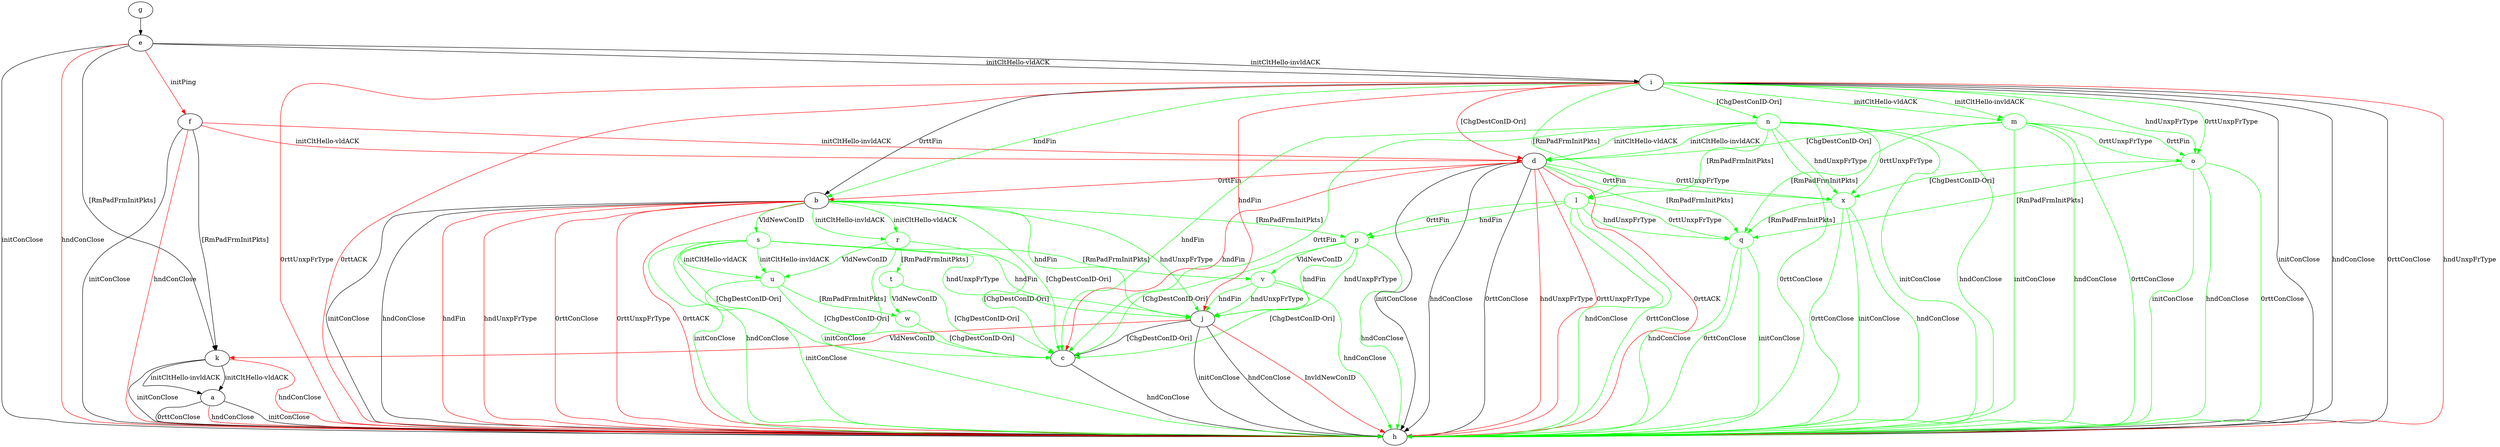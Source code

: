 digraph "" {
	a -> h	[key=0,
		label="initConClose "];
	a -> h	[key=1,
		label="0rttConClose "];
	a -> h	[key=2,
		color=red,
		label="hndConClose "];
	b -> c	[key=0,
		color=green,
		label="[ChgDestConID-Ori] "];
	b -> h	[key=0,
		label="initConClose "];
	b -> h	[key=1,
		label="hndConClose "];
	b -> h	[key=2,
		color=red,
		label="hndFin "];
	b -> h	[key=3,
		color=red,
		label="hndUnxpFrType "];
	b -> h	[key=4,
		color=red,
		label="0rttConClose "];
	b -> h	[key=5,
		color=red,
		label="0rttUnxpFrType "];
	b -> h	[key=6,
		color=red,
		label="0rttACK "];
	b -> j	[key=0,
		color=green,
		label="hndFin "];
	b -> j	[key=1,
		color=green,
		label="hndUnxpFrType "];
	p	[color=green];
	b -> p	[key=0,
		color=green,
		label="[RmPadFrmInitPkts] "];
	r	[color=green];
	b -> r	[key=0,
		color=green,
		label="initCltHello-vldACK "];
	b -> r	[key=1,
		color=green,
		label="initCltHello-invldACK "];
	s	[color=green];
	b -> s	[key=0,
		color=green,
		label="VldNewConID "];
	c -> h	[key=0,
		label="hndConClose "];
	d -> b	[key=0,
		color=red,
		label="0rttFin "];
	d -> c	[key=0,
		color=red,
		label="hndFin "];
	d -> h	[key=0,
		label="initConClose "];
	d -> h	[key=1,
		label="hndConClose "];
	d -> h	[key=2,
		label="0rttConClose "];
	d -> h	[key=3,
		color=red,
		label="hndUnxpFrType "];
	d -> h	[key=4,
		color=red,
		label="0rttUnxpFrType "];
	d -> h	[key=5,
		color=red,
		label="0rttACK "];
	q	[color=green];
	d -> q	[key=0,
		color=green,
		label="[RmPadFrmInitPkts] "];
	x	[color=green];
	d -> x	[key=0,
		color=green,
		label="0rttFin "];
	d -> x	[key=1,
		color=green,
		label="0rttUnxpFrType "];
	e -> f	[key=0,
		color=red,
		label="initPing "];
	e -> h	[key=0,
		label="initConClose "];
	e -> h	[key=1,
		color=red,
		label="hndConClose "];
	e -> i	[key=0,
		label="initCltHello-vldACK "];
	e -> i	[key=1,
		label="initCltHello-invldACK "];
	e -> k	[key=0,
		label="[RmPadFrmInitPkts] "];
	f -> d	[key=0,
		color=red,
		label="initCltHello-vldACK "];
	f -> d	[key=1,
		color=red,
		label="initCltHello-invldACK "];
	f -> h	[key=0,
		label="initConClose "];
	f -> h	[key=1,
		color=red,
		label="hndConClose "];
	f -> k	[key=0,
		label="[RmPadFrmInitPkts] "];
	g -> e	[key=0];
	i -> b	[key=0,
		label="0rttFin "];
	i -> b	[key=1,
		color=green,
		label="hndFin "];
	i -> d	[key=0,
		color=red,
		label="[ChgDestConID-Ori] "];
	i -> h	[key=0,
		label="initConClose "];
	i -> h	[key=1,
		label="hndConClose "];
	i -> h	[key=2,
		label="0rttConClose "];
	i -> h	[key=3,
		color=red,
		label="hndUnxpFrType "];
	i -> h	[key=4,
		color=red,
		label="0rttUnxpFrType "];
	i -> h	[key=5,
		color=red,
		label="0rttACK "];
	i -> j	[key=0,
		color=red,
		label="hndFin "];
	l	[color=green];
	i -> l	[key=0,
		color=green,
		label="[RmPadFrmInitPkts] "];
	m	[color=green];
	i -> m	[key=0,
		color=green,
		label="initCltHello-vldACK "];
	i -> m	[key=1,
		color=green,
		label="initCltHello-invldACK "];
	n	[color=green];
	i -> n	[key=0,
		color=green,
		label="[ChgDestConID-Ori] "];
	o	[color=green];
	i -> o	[key=0,
		color=green,
		label="hndUnxpFrType "];
	i -> o	[key=1,
		color=green,
		label="0rttUnxpFrType "];
	j -> c	[key=0,
		label="[ChgDestConID-Ori] "];
	j -> h	[key=0,
		label="initConClose "];
	j -> h	[key=1,
		label="hndConClose "];
	j -> h	[key=2,
		color=red,
		label="InvldNewConID "];
	j -> k	[key=0,
		color=red,
		label="VldNewConID "];
	k -> a	[key=0,
		label="initCltHello-vldACK "];
	k -> a	[key=1,
		label="initCltHello-invldACK "];
	k -> h	[key=0,
		label="initConClose "];
	k -> h	[key=1,
		color=red,
		label="hndConClose "];
	l -> h	[key=0,
		color=green,
		label="hndConClose "];
	l -> h	[key=1,
		color=green,
		label="0rttConClose "];
	l -> p	[key=0,
		color=green,
		label="hndFin "];
	l -> p	[key=1,
		color=green,
		label="0rttFin "];
	l -> q	[key=0,
		color=green,
		label="hndUnxpFrType "];
	l -> q	[key=1,
		color=green,
		label="0rttUnxpFrType "];
	m -> d	[key=0,
		color=green,
		label="[ChgDestConID-Ori] "];
	m -> h	[key=0,
		color=green,
		label="initConClose "];
	m -> h	[key=1,
		color=green,
		label="hndConClose "];
	m -> h	[key=2,
		color=green,
		label="0rttConClose "];
	m -> o	[key=0,
		color=green,
		label="0rttFin "];
	m -> o	[key=1,
		color=green,
		label="0rttUnxpFrType "];
	m -> q	[key=0,
		color=green,
		label="[RmPadFrmInitPkts] "];
	n -> c	[key=0,
		color=green,
		label="hndFin "];
	n -> c	[key=1,
		color=green,
		label="0rttFin "];
	n -> d	[key=0,
		color=green,
		label="initCltHello-vldACK "];
	n -> d	[key=1,
		color=green,
		label="initCltHello-invldACK "];
	n -> h	[key=0,
		color=green,
		label="initConClose "];
	n -> h	[key=1,
		color=green,
		label="hndConClose "];
	n -> h	[key=2,
		color=green,
		label="0rttConClose "];
	n -> l	[key=0,
		color=green,
		label="[RmPadFrmInitPkts] "];
	n -> x	[key=0,
		color=green,
		label="hndUnxpFrType "];
	n -> x	[key=1,
		color=green,
		label="0rttUnxpFrType "];
	o -> h	[key=0,
		color=green,
		label="initConClose "];
	o -> h	[key=1,
		color=green,
		label="hndConClose "];
	o -> h	[key=2,
		color=green,
		label="0rttConClose "];
	o -> q	[key=0,
		color=green,
		label="[RmPadFrmInitPkts] "];
	o -> x	[key=0,
		color=green,
		label="[ChgDestConID-Ori] "];
	p -> c	[key=0,
		color=green,
		label="[ChgDestConID-Ori] "];
	p -> h	[key=0,
		color=green,
		label="hndConClose "];
	p -> j	[key=0,
		color=green,
		label="hndFin "];
	p -> j	[key=1,
		color=green,
		label="hndUnxpFrType "];
	v	[color=green];
	p -> v	[key=0,
		color=green,
		label="VldNewConID "];
	q -> h	[key=0,
		color=green,
		label="initConClose "];
	q -> h	[key=1,
		color=green,
		label="hndConClose "];
	q -> h	[key=2,
		color=green,
		label="0rttConClose "];
	r -> c	[key=0,
		color=green,
		label="[ChgDestConID-Ori] "];
	r -> h	[key=0,
		color=green,
		label="initConClose "];
	t	[color=green];
	r -> t	[key=0,
		color=green,
		label="[RmPadFrmInitPkts] "];
	u	[color=green];
	r -> u	[key=0,
		color=green,
		label="VldNewConID "];
	s -> c	[key=0,
		color=green,
		label="[ChgDestConID-Ori] "];
	s -> h	[key=0,
		color=green,
		label="initConClose "];
	s -> h	[key=1,
		color=green,
		label="hndConClose "];
	s -> j	[key=0,
		color=green,
		label="hndFin "];
	s -> j	[key=1,
		color=green,
		label="hndUnxpFrType "];
	s -> u	[key=0,
		color=green,
		label="initCltHello-vldACK "];
	s -> u	[key=1,
		color=green,
		label="initCltHello-invldACK "];
	s -> v	[key=0,
		color=green,
		label="[RmPadFrmInitPkts] "];
	t -> c	[key=0,
		color=green,
		label="[ChgDestConID-Ori] "];
	w	[color=green];
	t -> w	[key=0,
		color=green,
		label="VldNewConID "];
	u -> c	[key=0,
		color=green,
		label="[ChgDestConID-Ori] "];
	u -> h	[key=0,
		color=green,
		label="initConClose "];
	u -> w	[key=0,
		color=green,
		label="[RmPadFrmInitPkts] "];
	v -> c	[key=0,
		color=green,
		label="[ChgDestConID-Ori] "];
	v -> h	[key=0,
		color=green,
		label="hndConClose "];
	v -> j	[key=0,
		color=green,
		label="hndFin "];
	v -> j	[key=1,
		color=green,
		label="hndUnxpFrType "];
	w -> c	[key=0,
		color=green,
		label="[ChgDestConID-Ori] "];
	x -> h	[key=0,
		color=green,
		label="initConClose "];
	x -> h	[key=1,
		color=green,
		label="hndConClose "];
	x -> h	[key=2,
		color=green,
		label="0rttConClose "];
	x -> q	[key=0,
		color=green,
		label="[RmPadFrmInitPkts] "];
}
